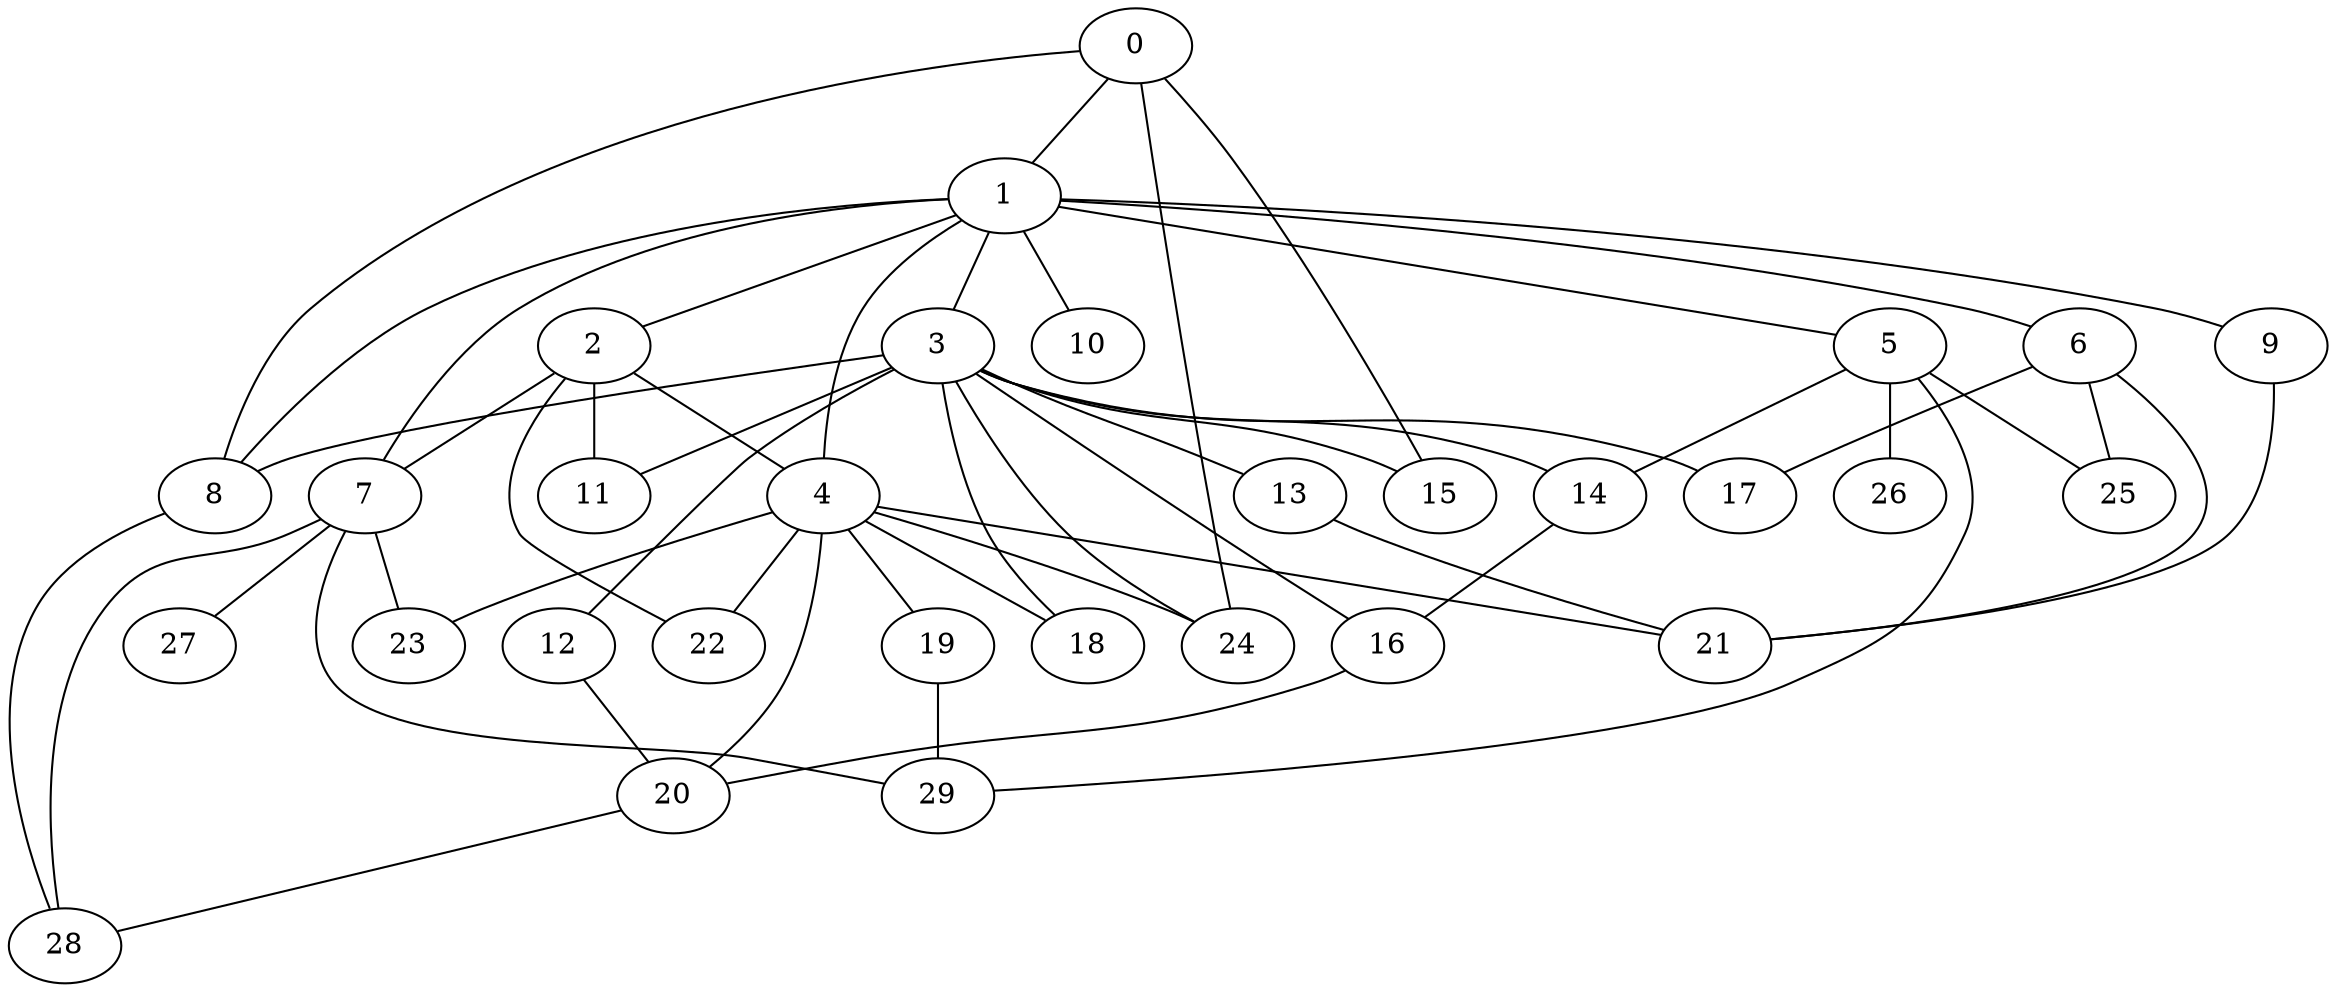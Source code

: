 
graph graphname {
    0 -- 1
0 -- 15
0 -- 24
0 -- 8
1 -- 2
1 -- 3
1 -- 4
1 -- 5
1 -- 6
1 -- 7
1 -- 8
1 -- 9
1 -- 10
2 -- 22
2 -- 7
2 -- 11
2 -- 4
3 -- 11
3 -- 12
3 -- 13
3 -- 14
3 -- 15
3 -- 16
3 -- 17
3 -- 24
3 -- 8
3 -- 18
4 -- 18
4 -- 19
4 -- 20
4 -- 21
4 -- 22
4 -- 23
4 -- 24
5 -- 26
5 -- 25
5 -- 14
5 -- 29
6 -- 21
6 -- 17
6 -- 25
7 -- 27
7 -- 28
7 -- 29
7 -- 23
8 -- 28
9 -- 21
12 -- 20
13 -- 21
14 -- 16
16 -- 20
19 -- 29
20 -- 28

}
